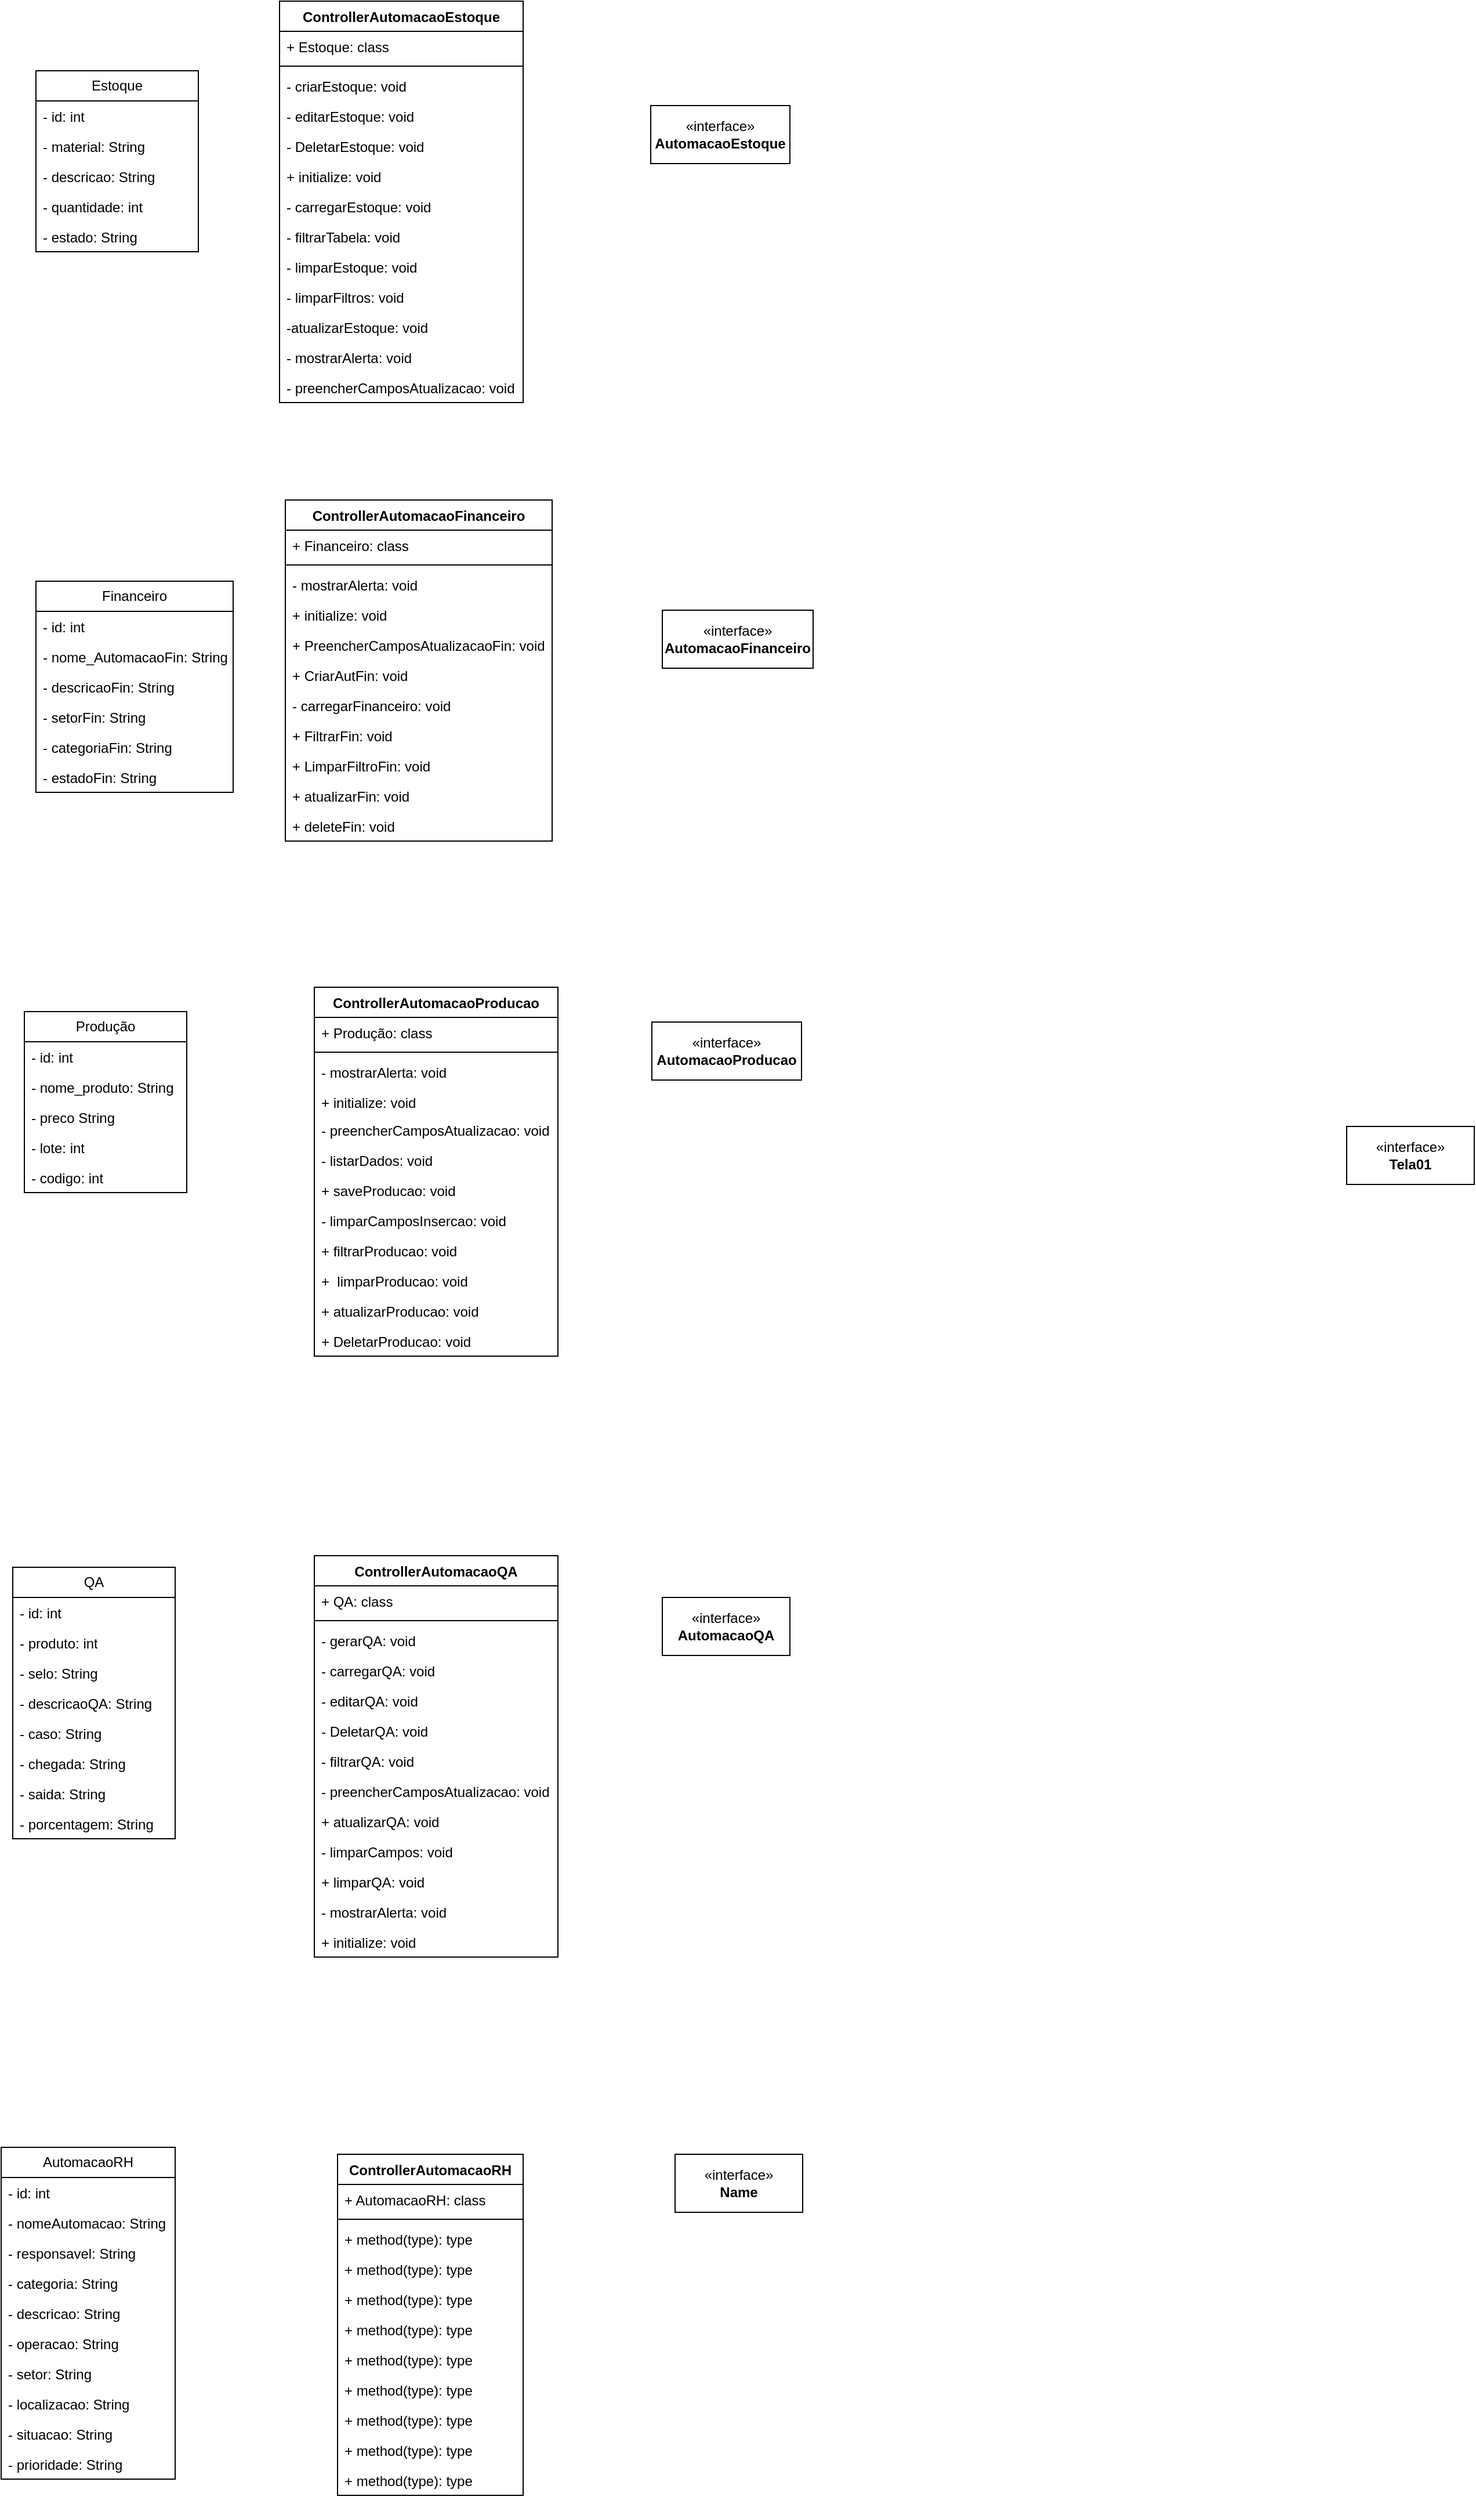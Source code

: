 <mxfile version="26.2.14">
  <diagram id="C5RBs43oDa-KdzZeNtuy" name="Page-1">
    <mxGraphModel dx="1668" dy="991" grid="1" gridSize="10" guides="1" tooltips="1" connect="1" arrows="1" fold="1" page="1" pageScale="1" pageWidth="827" pageHeight="1169" math="0" shadow="0">
      <root>
        <mxCell id="WIyWlLk6GJQsqaUBKTNV-0" />
        <mxCell id="WIyWlLk6GJQsqaUBKTNV-1" parent="WIyWlLk6GJQsqaUBKTNV-0" />
        <mxCell id="F62Xoa8vg3YCnfw7Wey6-0" value="ControllerAutomacaoEstoque" style="swimlane;fontStyle=1;align=center;verticalAlign=top;childLayout=stackLayout;horizontal=1;startSize=26;horizontalStack=0;resizeParent=1;resizeParentMax=0;resizeLast=0;collapsible=1;marginBottom=0;whiteSpace=wrap;html=1;" vertex="1" parent="WIyWlLk6GJQsqaUBKTNV-1">
          <mxGeometry x="260" y="10" width="210" height="346" as="geometry" />
        </mxCell>
        <mxCell id="F62Xoa8vg3YCnfw7Wey6-1" value="+ Estoque: class" style="text;strokeColor=none;fillColor=none;align=left;verticalAlign=top;spacingLeft=4;spacingRight=4;overflow=hidden;rotatable=0;points=[[0,0.5],[1,0.5]];portConstraint=eastwest;whiteSpace=wrap;html=1;" vertex="1" parent="F62Xoa8vg3YCnfw7Wey6-0">
          <mxGeometry y="26" width="210" height="26" as="geometry" />
        </mxCell>
        <mxCell id="F62Xoa8vg3YCnfw7Wey6-2" value="" style="line;strokeWidth=1;fillColor=none;align=left;verticalAlign=middle;spacingTop=-1;spacingLeft=3;spacingRight=3;rotatable=0;labelPosition=right;points=[];portConstraint=eastwest;strokeColor=inherit;" vertex="1" parent="F62Xoa8vg3YCnfw7Wey6-0">
          <mxGeometry y="52" width="210" height="8" as="geometry" />
        </mxCell>
        <mxCell id="F62Xoa8vg3YCnfw7Wey6-10" value="- criarEstoque: void" style="text;strokeColor=none;fillColor=none;align=left;verticalAlign=top;spacingLeft=4;spacingRight=4;overflow=hidden;rotatable=0;points=[[0,0.5],[1,0.5]];portConstraint=eastwest;whiteSpace=wrap;html=1;" vertex="1" parent="F62Xoa8vg3YCnfw7Wey6-0">
          <mxGeometry y="60" width="210" height="26" as="geometry" />
        </mxCell>
        <mxCell id="F62Xoa8vg3YCnfw7Wey6-11" value="- editarEstoque: void" style="text;strokeColor=none;fillColor=none;align=left;verticalAlign=top;spacingLeft=4;spacingRight=4;overflow=hidden;rotatable=0;points=[[0,0.5],[1,0.5]];portConstraint=eastwest;whiteSpace=wrap;html=1;" vertex="1" parent="F62Xoa8vg3YCnfw7Wey6-0">
          <mxGeometry y="86" width="210" height="26" as="geometry" />
        </mxCell>
        <mxCell id="F62Xoa8vg3YCnfw7Wey6-14" value="- DeletarEstoque: void" style="text;strokeColor=none;fillColor=none;align=left;verticalAlign=top;spacingLeft=4;spacingRight=4;overflow=hidden;rotatable=0;points=[[0,0.5],[1,0.5]];portConstraint=eastwest;whiteSpace=wrap;html=1;" vertex="1" parent="F62Xoa8vg3YCnfw7Wey6-0">
          <mxGeometry y="112" width="210" height="26" as="geometry" />
        </mxCell>
        <mxCell id="F62Xoa8vg3YCnfw7Wey6-15" value="+ initialize: void" style="text;strokeColor=none;fillColor=none;align=left;verticalAlign=top;spacingLeft=4;spacingRight=4;overflow=hidden;rotatable=0;points=[[0,0.5],[1,0.5]];portConstraint=eastwest;whiteSpace=wrap;html=1;" vertex="1" parent="F62Xoa8vg3YCnfw7Wey6-0">
          <mxGeometry y="138" width="210" height="26" as="geometry" />
        </mxCell>
        <mxCell id="F62Xoa8vg3YCnfw7Wey6-16" value="- carregarEstoque: void" style="text;strokeColor=none;fillColor=none;align=left;verticalAlign=top;spacingLeft=4;spacingRight=4;overflow=hidden;rotatable=0;points=[[0,0.5],[1,0.5]];portConstraint=eastwest;whiteSpace=wrap;html=1;" vertex="1" parent="F62Xoa8vg3YCnfw7Wey6-0">
          <mxGeometry y="164" width="210" height="26" as="geometry" />
        </mxCell>
        <mxCell id="F62Xoa8vg3YCnfw7Wey6-13" value="- filtrarTabela: void" style="text;strokeColor=none;fillColor=none;align=left;verticalAlign=top;spacingLeft=4;spacingRight=4;overflow=hidden;rotatable=0;points=[[0,0.5],[1,0.5]];portConstraint=eastwest;whiteSpace=wrap;html=1;" vertex="1" parent="F62Xoa8vg3YCnfw7Wey6-0">
          <mxGeometry y="190" width="210" height="26" as="geometry" />
        </mxCell>
        <mxCell id="F62Xoa8vg3YCnfw7Wey6-12" value="- limparEstoque: void" style="text;strokeColor=none;fillColor=none;align=left;verticalAlign=top;spacingLeft=4;spacingRight=4;overflow=hidden;rotatable=0;points=[[0,0.5],[1,0.5]];portConstraint=eastwest;whiteSpace=wrap;html=1;" vertex="1" parent="F62Xoa8vg3YCnfw7Wey6-0">
          <mxGeometry y="216" width="210" height="26" as="geometry" />
        </mxCell>
        <mxCell id="F62Xoa8vg3YCnfw7Wey6-3" value="- limparFiltros: void" style="text;strokeColor=none;fillColor=none;align=left;verticalAlign=top;spacingLeft=4;spacingRight=4;overflow=hidden;rotatable=0;points=[[0,0.5],[1,0.5]];portConstraint=eastwest;whiteSpace=wrap;html=1;" vertex="1" parent="F62Xoa8vg3YCnfw7Wey6-0">
          <mxGeometry y="242" width="210" height="26" as="geometry" />
        </mxCell>
        <mxCell id="F62Xoa8vg3YCnfw7Wey6-17" value="-atualizarEstoque: void" style="text;strokeColor=none;fillColor=none;align=left;verticalAlign=top;spacingLeft=4;spacingRight=4;overflow=hidden;rotatable=0;points=[[0,0.5],[1,0.5]];portConstraint=eastwest;whiteSpace=wrap;html=1;" vertex="1" parent="F62Xoa8vg3YCnfw7Wey6-0">
          <mxGeometry y="268" width="210" height="26" as="geometry" />
        </mxCell>
        <mxCell id="F62Xoa8vg3YCnfw7Wey6-18" value="- mostrarAlerta: void" style="text;strokeColor=none;fillColor=none;align=left;verticalAlign=top;spacingLeft=4;spacingRight=4;overflow=hidden;rotatable=0;points=[[0,0.5],[1,0.5]];portConstraint=eastwest;whiteSpace=wrap;html=1;" vertex="1" parent="F62Xoa8vg3YCnfw7Wey6-0">
          <mxGeometry y="294" width="210" height="26" as="geometry" />
        </mxCell>
        <mxCell id="F62Xoa8vg3YCnfw7Wey6-19" value="- preencherCamposAtualizacao: void" style="text;strokeColor=none;fillColor=none;align=left;verticalAlign=top;spacingLeft=4;spacingRight=4;overflow=hidden;rotatable=0;points=[[0,0.5],[1,0.5]];portConstraint=eastwest;whiteSpace=wrap;html=1;" vertex="1" parent="F62Xoa8vg3YCnfw7Wey6-0">
          <mxGeometry y="320" width="210" height="26" as="geometry" />
        </mxCell>
        <mxCell id="F62Xoa8vg3YCnfw7Wey6-4" value="Estoque" style="swimlane;fontStyle=0;childLayout=stackLayout;horizontal=1;startSize=26;fillColor=none;horizontalStack=0;resizeParent=1;resizeParentMax=0;resizeLast=0;collapsible=1;marginBottom=0;whiteSpace=wrap;html=1;" vertex="1" parent="WIyWlLk6GJQsqaUBKTNV-1">
          <mxGeometry x="50" y="70" width="140" height="156" as="geometry" />
        </mxCell>
        <mxCell id="F62Xoa8vg3YCnfw7Wey6-5" value="- id: int" style="text;strokeColor=none;fillColor=none;align=left;verticalAlign=top;spacingLeft=4;spacingRight=4;overflow=hidden;rotatable=0;points=[[0,0.5],[1,0.5]];portConstraint=eastwest;whiteSpace=wrap;html=1;" vertex="1" parent="F62Xoa8vg3YCnfw7Wey6-4">
          <mxGeometry y="26" width="140" height="26" as="geometry" />
        </mxCell>
        <mxCell id="F62Xoa8vg3YCnfw7Wey6-6" value="- material: String" style="text;strokeColor=none;fillColor=none;align=left;verticalAlign=top;spacingLeft=4;spacingRight=4;overflow=hidden;rotatable=0;points=[[0,0.5],[1,0.5]];portConstraint=eastwest;whiteSpace=wrap;html=1;" vertex="1" parent="F62Xoa8vg3YCnfw7Wey6-4">
          <mxGeometry y="52" width="140" height="26" as="geometry" />
        </mxCell>
        <mxCell id="F62Xoa8vg3YCnfw7Wey6-9" value="- descricao: String" style="text;strokeColor=none;fillColor=none;align=left;verticalAlign=top;spacingLeft=4;spacingRight=4;overflow=hidden;rotatable=0;points=[[0,0.5],[1,0.5]];portConstraint=eastwest;whiteSpace=wrap;html=1;" vertex="1" parent="F62Xoa8vg3YCnfw7Wey6-4">
          <mxGeometry y="78" width="140" height="26" as="geometry" />
        </mxCell>
        <mxCell id="F62Xoa8vg3YCnfw7Wey6-8" value="- quantidade: int" style="text;strokeColor=none;fillColor=none;align=left;verticalAlign=top;spacingLeft=4;spacingRight=4;overflow=hidden;rotatable=0;points=[[0,0.5],[1,0.5]];portConstraint=eastwest;whiteSpace=wrap;html=1;" vertex="1" parent="F62Xoa8vg3YCnfw7Wey6-4">
          <mxGeometry y="104" width="140" height="26" as="geometry" />
        </mxCell>
        <mxCell id="F62Xoa8vg3YCnfw7Wey6-7" value="- estado: String" style="text;strokeColor=none;fillColor=none;align=left;verticalAlign=top;spacingLeft=4;spacingRight=4;overflow=hidden;rotatable=0;points=[[0,0.5],[1,0.5]];portConstraint=eastwest;whiteSpace=wrap;html=1;" vertex="1" parent="F62Xoa8vg3YCnfw7Wey6-4">
          <mxGeometry y="130" width="140" height="26" as="geometry" />
        </mxCell>
        <mxCell id="F62Xoa8vg3YCnfw7Wey6-20" value="«interface»&lt;br&gt;&lt;b&gt;AutomacaoEstoque&lt;/b&gt;" style="html=1;whiteSpace=wrap;" vertex="1" parent="WIyWlLk6GJQsqaUBKTNV-1">
          <mxGeometry x="580" y="100" width="120" height="50" as="geometry" />
        </mxCell>
        <mxCell id="F62Xoa8vg3YCnfw7Wey6-21" value="«interface»&lt;br&gt;&lt;b&gt;Tela01&lt;/b&gt;" style="html=1;whiteSpace=wrap;" vertex="1" parent="WIyWlLk6GJQsqaUBKTNV-1">
          <mxGeometry x="1180" y="980" width="110" height="50" as="geometry" />
        </mxCell>
        <mxCell id="F62Xoa8vg3YCnfw7Wey6-22" value="ControllerAutomacaoFinanceiro" style="swimlane;fontStyle=1;align=center;verticalAlign=top;childLayout=stackLayout;horizontal=1;startSize=26;horizontalStack=0;resizeParent=1;resizeParentMax=0;resizeLast=0;collapsible=1;marginBottom=0;whiteSpace=wrap;html=1;" vertex="1" parent="WIyWlLk6GJQsqaUBKTNV-1">
          <mxGeometry x="265" y="440" width="230" height="294" as="geometry" />
        </mxCell>
        <mxCell id="F62Xoa8vg3YCnfw7Wey6-23" value="+ Financeiro: class" style="text;strokeColor=none;fillColor=none;align=left;verticalAlign=top;spacingLeft=4;spacingRight=4;overflow=hidden;rotatable=0;points=[[0,0.5],[1,0.5]];portConstraint=eastwest;whiteSpace=wrap;html=1;" vertex="1" parent="F62Xoa8vg3YCnfw7Wey6-22">
          <mxGeometry y="26" width="230" height="26" as="geometry" />
        </mxCell>
        <mxCell id="F62Xoa8vg3YCnfw7Wey6-24" value="" style="line;strokeWidth=1;fillColor=none;align=left;verticalAlign=middle;spacingTop=-1;spacingLeft=3;spacingRight=3;rotatable=0;labelPosition=right;points=[];portConstraint=eastwest;strokeColor=inherit;" vertex="1" parent="F62Xoa8vg3YCnfw7Wey6-22">
          <mxGeometry y="52" width="230" height="8" as="geometry" />
        </mxCell>
        <mxCell id="F62Xoa8vg3YCnfw7Wey6-38" value="- mostrarAlerta: void" style="text;strokeColor=none;fillColor=none;align=left;verticalAlign=top;spacingLeft=4;spacingRight=4;overflow=hidden;rotatable=0;points=[[0,0.5],[1,0.5]];portConstraint=eastwest;whiteSpace=wrap;html=1;" vertex="1" parent="F62Xoa8vg3YCnfw7Wey6-22">
          <mxGeometry y="60" width="230" height="26" as="geometry" />
        </mxCell>
        <mxCell id="F62Xoa8vg3YCnfw7Wey6-42" value="+ initialize: void" style="text;strokeColor=none;fillColor=none;align=left;verticalAlign=top;spacingLeft=4;spacingRight=4;overflow=hidden;rotatable=0;points=[[0,0.5],[1,0.5]];portConstraint=eastwest;whiteSpace=wrap;html=1;" vertex="1" parent="F62Xoa8vg3YCnfw7Wey6-22">
          <mxGeometry y="86" width="230" height="26" as="geometry" />
        </mxCell>
        <mxCell id="F62Xoa8vg3YCnfw7Wey6-33" value="+ PreencherCamposAtualizacaoFin: void" style="text;strokeColor=none;fillColor=none;align=left;verticalAlign=top;spacingLeft=4;spacingRight=4;overflow=hidden;rotatable=0;points=[[0,0.5],[1,0.5]];portConstraint=eastwest;whiteSpace=wrap;html=1;" vertex="1" parent="F62Xoa8vg3YCnfw7Wey6-22">
          <mxGeometry y="112" width="230" height="26" as="geometry" />
        </mxCell>
        <mxCell id="F62Xoa8vg3YCnfw7Wey6-40" value="+ CriarAutFin: void" style="text;strokeColor=none;fillColor=none;align=left;verticalAlign=top;spacingLeft=4;spacingRight=4;overflow=hidden;rotatable=0;points=[[0,0.5],[1,0.5]];portConstraint=eastwest;whiteSpace=wrap;html=1;" vertex="1" parent="F62Xoa8vg3YCnfw7Wey6-22">
          <mxGeometry y="138" width="230" height="26" as="geometry" />
        </mxCell>
        <mxCell id="F62Xoa8vg3YCnfw7Wey6-41" value="- carregarFinanceiro: void" style="text;strokeColor=none;fillColor=none;align=left;verticalAlign=top;spacingLeft=4;spacingRight=4;overflow=hidden;rotatable=0;points=[[0,0.5],[1,0.5]];portConstraint=eastwest;whiteSpace=wrap;html=1;" vertex="1" parent="F62Xoa8vg3YCnfw7Wey6-22">
          <mxGeometry y="164" width="230" height="26" as="geometry" />
        </mxCell>
        <mxCell id="F62Xoa8vg3YCnfw7Wey6-37" value="+ FiltrarFin: void" style="text;strokeColor=none;fillColor=none;align=left;verticalAlign=top;spacingLeft=4;spacingRight=4;overflow=hidden;rotatable=0;points=[[0,0.5],[1,0.5]];portConstraint=eastwest;whiteSpace=wrap;html=1;" vertex="1" parent="F62Xoa8vg3YCnfw7Wey6-22">
          <mxGeometry y="190" width="230" height="26" as="geometry" />
        </mxCell>
        <mxCell id="F62Xoa8vg3YCnfw7Wey6-39" value="+ LimparFiltroFin: void" style="text;strokeColor=none;fillColor=none;align=left;verticalAlign=top;spacingLeft=4;spacingRight=4;overflow=hidden;rotatable=0;points=[[0,0.5],[1,0.5]];portConstraint=eastwest;whiteSpace=wrap;html=1;" vertex="1" parent="F62Xoa8vg3YCnfw7Wey6-22">
          <mxGeometry y="216" width="230" height="26" as="geometry" />
        </mxCell>
        <mxCell id="F62Xoa8vg3YCnfw7Wey6-34" value="+ atualizarFin: void" style="text;strokeColor=none;fillColor=none;align=left;verticalAlign=top;spacingLeft=4;spacingRight=4;overflow=hidden;rotatable=0;points=[[0,0.5],[1,0.5]];portConstraint=eastwest;whiteSpace=wrap;html=1;" vertex="1" parent="F62Xoa8vg3YCnfw7Wey6-22">
          <mxGeometry y="242" width="230" height="26" as="geometry" />
        </mxCell>
        <mxCell id="F62Xoa8vg3YCnfw7Wey6-36" value="+ deleteFin: void" style="text;strokeColor=none;fillColor=none;align=left;verticalAlign=top;spacingLeft=4;spacingRight=4;overflow=hidden;rotatable=0;points=[[0,0.5],[1,0.5]];portConstraint=eastwest;whiteSpace=wrap;html=1;" vertex="1" parent="F62Xoa8vg3YCnfw7Wey6-22">
          <mxGeometry y="268" width="230" height="26" as="geometry" />
        </mxCell>
        <mxCell id="F62Xoa8vg3YCnfw7Wey6-26" value="Financeiro" style="swimlane;fontStyle=0;childLayout=stackLayout;horizontal=1;startSize=26;fillColor=none;horizontalStack=0;resizeParent=1;resizeParentMax=0;resizeLast=0;collapsible=1;marginBottom=0;whiteSpace=wrap;html=1;" vertex="1" parent="WIyWlLk6GJQsqaUBKTNV-1">
          <mxGeometry x="50" y="510" width="170" height="182" as="geometry" />
        </mxCell>
        <mxCell id="F62Xoa8vg3YCnfw7Wey6-27" value="- id: int" style="text;strokeColor=none;fillColor=none;align=left;verticalAlign=top;spacingLeft=4;spacingRight=4;overflow=hidden;rotatable=0;points=[[0,0.5],[1,0.5]];portConstraint=eastwest;whiteSpace=wrap;html=1;" vertex="1" parent="F62Xoa8vg3YCnfw7Wey6-26">
          <mxGeometry y="26" width="170" height="26" as="geometry" />
        </mxCell>
        <mxCell id="F62Xoa8vg3YCnfw7Wey6-32" value="- nome_AutomacaoFin: String" style="text;strokeColor=none;fillColor=none;align=left;verticalAlign=top;spacingLeft=4;spacingRight=4;overflow=hidden;rotatable=0;points=[[0,0.5],[1,0.5]];portConstraint=eastwest;whiteSpace=wrap;html=1;" vertex="1" parent="F62Xoa8vg3YCnfw7Wey6-26">
          <mxGeometry y="52" width="170" height="26" as="geometry" />
        </mxCell>
        <mxCell id="F62Xoa8vg3YCnfw7Wey6-28" value="- descricaoFin: String" style="text;strokeColor=none;fillColor=none;align=left;verticalAlign=top;spacingLeft=4;spacingRight=4;overflow=hidden;rotatable=0;points=[[0,0.5],[1,0.5]];portConstraint=eastwest;whiteSpace=wrap;html=1;" vertex="1" parent="F62Xoa8vg3YCnfw7Wey6-26">
          <mxGeometry y="78" width="170" height="26" as="geometry" />
        </mxCell>
        <mxCell id="F62Xoa8vg3YCnfw7Wey6-30" value="- setorFin: String" style="text;strokeColor=none;fillColor=none;align=left;verticalAlign=top;spacingLeft=4;spacingRight=4;overflow=hidden;rotatable=0;points=[[0,0.5],[1,0.5]];portConstraint=eastwest;whiteSpace=wrap;html=1;" vertex="1" parent="F62Xoa8vg3YCnfw7Wey6-26">
          <mxGeometry y="104" width="170" height="26" as="geometry" />
        </mxCell>
        <mxCell id="F62Xoa8vg3YCnfw7Wey6-31" value="- categoriaFin: String" style="text;strokeColor=none;fillColor=none;align=left;verticalAlign=top;spacingLeft=4;spacingRight=4;overflow=hidden;rotatable=0;points=[[0,0.5],[1,0.5]];portConstraint=eastwest;whiteSpace=wrap;html=1;" vertex="1" parent="F62Xoa8vg3YCnfw7Wey6-26">
          <mxGeometry y="130" width="170" height="26" as="geometry" />
        </mxCell>
        <mxCell id="F62Xoa8vg3YCnfw7Wey6-29" value="- estadoFin: String" style="text;strokeColor=none;fillColor=none;align=left;verticalAlign=top;spacingLeft=4;spacingRight=4;overflow=hidden;rotatable=0;points=[[0,0.5],[1,0.5]];portConstraint=eastwest;whiteSpace=wrap;html=1;" vertex="1" parent="F62Xoa8vg3YCnfw7Wey6-26">
          <mxGeometry y="156" width="170" height="26" as="geometry" />
        </mxCell>
        <mxCell id="F62Xoa8vg3YCnfw7Wey6-43" value="«interface»&lt;br&gt;&lt;b&gt;AutomacaoFinanceiro&lt;/b&gt;" style="html=1;whiteSpace=wrap;" vertex="1" parent="WIyWlLk6GJQsqaUBKTNV-1">
          <mxGeometry x="590" y="535" width="130" height="50" as="geometry" />
        </mxCell>
        <mxCell id="F62Xoa8vg3YCnfw7Wey6-45" value="«interface»&lt;br&gt;&lt;b&gt;AutomacaoProducao&lt;/b&gt;" style="html=1;whiteSpace=wrap;" vertex="1" parent="WIyWlLk6GJQsqaUBKTNV-1">
          <mxGeometry x="581" y="890" width="129" height="50" as="geometry" />
        </mxCell>
        <mxCell id="F62Xoa8vg3YCnfw7Wey6-46" value="ControllerAutomacaoProducao" style="swimlane;fontStyle=1;align=center;verticalAlign=top;childLayout=stackLayout;horizontal=1;startSize=26;horizontalStack=0;resizeParent=1;resizeParentMax=0;resizeLast=0;collapsible=1;marginBottom=0;whiteSpace=wrap;html=1;" vertex="1" parent="WIyWlLk6GJQsqaUBKTNV-1">
          <mxGeometry x="290" y="860" width="210" height="318" as="geometry" />
        </mxCell>
        <mxCell id="F62Xoa8vg3YCnfw7Wey6-47" value="+ Produção: class" style="text;strokeColor=none;fillColor=none;align=left;verticalAlign=top;spacingLeft=4;spacingRight=4;overflow=hidden;rotatable=0;points=[[0,0.5],[1,0.5]];portConstraint=eastwest;whiteSpace=wrap;html=1;" vertex="1" parent="F62Xoa8vg3YCnfw7Wey6-46">
          <mxGeometry y="26" width="210" height="26" as="geometry" />
        </mxCell>
        <mxCell id="F62Xoa8vg3YCnfw7Wey6-48" value="" style="line;strokeWidth=1;fillColor=none;align=left;verticalAlign=middle;spacingTop=-1;spacingLeft=3;spacingRight=3;rotatable=0;labelPosition=right;points=[];portConstraint=eastwest;strokeColor=inherit;" vertex="1" parent="F62Xoa8vg3YCnfw7Wey6-46">
          <mxGeometry y="52" width="210" height="8" as="geometry" />
        </mxCell>
        <mxCell id="F62Xoa8vg3YCnfw7Wey6-65" value="- mostrarAlerta: void" style="text;strokeColor=none;fillColor=none;align=left;verticalAlign=top;spacingLeft=4;spacingRight=4;overflow=hidden;rotatable=0;points=[[0,0.5],[1,0.5]];portConstraint=eastwest;whiteSpace=wrap;html=1;" vertex="1" parent="F62Xoa8vg3YCnfw7Wey6-46">
          <mxGeometry y="60" width="210" height="26" as="geometry" />
        </mxCell>
        <mxCell id="F62Xoa8vg3YCnfw7Wey6-71" value="+ initialize: void" style="text;strokeColor=none;fillColor=none;align=left;verticalAlign=top;spacingLeft=4;spacingRight=4;overflow=hidden;rotatable=0;points=[[0,0.5],[1,0.5]];portConstraint=eastwest;whiteSpace=wrap;html=1;" vertex="1" parent="F62Xoa8vg3YCnfw7Wey6-46">
          <mxGeometry y="86" width="210" height="24" as="geometry" />
        </mxCell>
        <mxCell id="F62Xoa8vg3YCnfw7Wey6-70" value="- preencherCamposAtualizacao: void" style="text;strokeColor=none;fillColor=none;align=left;verticalAlign=top;spacingLeft=4;spacingRight=4;overflow=hidden;rotatable=0;points=[[0,0.5],[1,0.5]];portConstraint=eastwest;whiteSpace=wrap;html=1;" vertex="1" parent="F62Xoa8vg3YCnfw7Wey6-46">
          <mxGeometry y="110" width="210" height="26" as="geometry" />
        </mxCell>
        <mxCell id="F62Xoa8vg3YCnfw7Wey6-69" value="- listarDados: void" style="text;strokeColor=none;fillColor=none;align=left;verticalAlign=top;spacingLeft=4;spacingRight=4;overflow=hidden;rotatable=0;points=[[0,0.5],[1,0.5]];portConstraint=eastwest;whiteSpace=wrap;html=1;" vertex="1" parent="F62Xoa8vg3YCnfw7Wey6-46">
          <mxGeometry y="136" width="210" height="26" as="geometry" />
        </mxCell>
        <mxCell id="F62Xoa8vg3YCnfw7Wey6-68" value="+ saveProducao: void" style="text;strokeColor=none;fillColor=none;align=left;verticalAlign=top;spacingLeft=4;spacingRight=4;overflow=hidden;rotatable=0;points=[[0,0.5],[1,0.5]];portConstraint=eastwest;whiteSpace=wrap;html=1;" vertex="1" parent="F62Xoa8vg3YCnfw7Wey6-46">
          <mxGeometry y="162" width="210" height="26" as="geometry" />
        </mxCell>
        <mxCell id="F62Xoa8vg3YCnfw7Wey6-67" value="- limparCamposInsercao: void" style="text;strokeColor=none;fillColor=none;align=left;verticalAlign=top;spacingLeft=4;spacingRight=4;overflow=hidden;rotatable=0;points=[[0,0.5],[1,0.5]];portConstraint=eastwest;whiteSpace=wrap;html=1;" vertex="1" parent="F62Xoa8vg3YCnfw7Wey6-46">
          <mxGeometry y="188" width="210" height="26" as="geometry" />
        </mxCell>
        <mxCell id="F62Xoa8vg3YCnfw7Wey6-66" value="+ filtrarProducao: void" style="text;strokeColor=none;fillColor=none;align=left;verticalAlign=top;spacingLeft=4;spacingRight=4;overflow=hidden;rotatable=0;points=[[0,0.5],[1,0.5]];portConstraint=eastwest;whiteSpace=wrap;html=1;" vertex="1" parent="F62Xoa8vg3YCnfw7Wey6-46">
          <mxGeometry y="214" width="210" height="26" as="geometry" />
        </mxCell>
        <mxCell id="F62Xoa8vg3YCnfw7Wey6-49" value="+&amp;nbsp; limparProducao: void" style="text;strokeColor=none;fillColor=none;align=left;verticalAlign=top;spacingLeft=4;spacingRight=4;overflow=hidden;rotatable=0;points=[[0,0.5],[1,0.5]];portConstraint=eastwest;whiteSpace=wrap;html=1;" vertex="1" parent="F62Xoa8vg3YCnfw7Wey6-46">
          <mxGeometry y="240" width="210" height="26" as="geometry" />
        </mxCell>
        <mxCell id="F62Xoa8vg3YCnfw7Wey6-73" value="+ atualizarProducao: void" style="text;strokeColor=none;fillColor=none;align=left;verticalAlign=top;spacingLeft=4;spacingRight=4;overflow=hidden;rotatable=0;points=[[0,0.5],[1,0.5]];portConstraint=eastwest;whiteSpace=wrap;html=1;" vertex="1" parent="F62Xoa8vg3YCnfw7Wey6-46">
          <mxGeometry y="266" width="210" height="26" as="geometry" />
        </mxCell>
        <mxCell id="F62Xoa8vg3YCnfw7Wey6-74" value="+ DeletarProducao: void" style="text;strokeColor=none;fillColor=none;align=left;verticalAlign=top;spacingLeft=4;spacingRight=4;overflow=hidden;rotatable=0;points=[[0,0.5],[1,0.5]];portConstraint=eastwest;whiteSpace=wrap;html=1;" vertex="1" parent="F62Xoa8vg3YCnfw7Wey6-46">
          <mxGeometry y="292" width="210" height="26" as="geometry" />
        </mxCell>
        <mxCell id="F62Xoa8vg3YCnfw7Wey6-50" value="Produção" style="swimlane;fontStyle=0;childLayout=stackLayout;horizontal=1;startSize=26;fillColor=none;horizontalStack=0;resizeParent=1;resizeParentMax=0;resizeLast=0;collapsible=1;marginBottom=0;whiteSpace=wrap;html=1;" vertex="1" parent="WIyWlLk6GJQsqaUBKTNV-1">
          <mxGeometry x="40" y="881" width="140" height="156" as="geometry" />
        </mxCell>
        <mxCell id="F62Xoa8vg3YCnfw7Wey6-51" value="- id: int" style="text;strokeColor=none;fillColor=none;align=left;verticalAlign=top;spacingLeft=4;spacingRight=4;overflow=hidden;rotatable=0;points=[[0,0.5],[1,0.5]];portConstraint=eastwest;whiteSpace=wrap;html=1;" vertex="1" parent="F62Xoa8vg3YCnfw7Wey6-50">
          <mxGeometry y="26" width="140" height="26" as="geometry" />
        </mxCell>
        <mxCell id="F62Xoa8vg3YCnfw7Wey6-52" value="- nome_produto: String" style="text;strokeColor=none;fillColor=none;align=left;verticalAlign=top;spacingLeft=4;spacingRight=4;overflow=hidden;rotatable=0;points=[[0,0.5],[1,0.5]];portConstraint=eastwest;whiteSpace=wrap;html=1;" vertex="1" parent="F62Xoa8vg3YCnfw7Wey6-50">
          <mxGeometry y="52" width="140" height="26" as="geometry" />
        </mxCell>
        <mxCell id="F62Xoa8vg3YCnfw7Wey6-64" value="- preco String" style="text;strokeColor=none;fillColor=none;align=left;verticalAlign=top;spacingLeft=4;spacingRight=4;overflow=hidden;rotatable=0;points=[[0,0.5],[1,0.5]];portConstraint=eastwest;whiteSpace=wrap;html=1;" vertex="1" parent="F62Xoa8vg3YCnfw7Wey6-50">
          <mxGeometry y="78" width="140" height="26" as="geometry" />
        </mxCell>
        <mxCell id="F62Xoa8vg3YCnfw7Wey6-63" value="- lote: int" style="text;strokeColor=none;fillColor=none;align=left;verticalAlign=top;spacingLeft=4;spacingRight=4;overflow=hidden;rotatable=0;points=[[0,0.5],[1,0.5]];portConstraint=eastwest;whiteSpace=wrap;html=1;" vertex="1" parent="F62Xoa8vg3YCnfw7Wey6-50">
          <mxGeometry y="104" width="140" height="26" as="geometry" />
        </mxCell>
        <mxCell id="F62Xoa8vg3YCnfw7Wey6-53" value="- codigo: int" style="text;strokeColor=none;fillColor=none;align=left;verticalAlign=top;spacingLeft=4;spacingRight=4;overflow=hidden;rotatable=0;points=[[0,0.5],[1,0.5]];portConstraint=eastwest;whiteSpace=wrap;html=1;" vertex="1" parent="F62Xoa8vg3YCnfw7Wey6-50">
          <mxGeometry y="130" width="140" height="26" as="geometry" />
        </mxCell>
        <mxCell id="F62Xoa8vg3YCnfw7Wey6-54" value="QA" style="swimlane;fontStyle=0;childLayout=stackLayout;horizontal=1;startSize=26;fillColor=none;horizontalStack=0;resizeParent=1;resizeParentMax=0;resizeLast=0;collapsible=1;marginBottom=0;whiteSpace=wrap;html=1;" vertex="1" parent="WIyWlLk6GJQsqaUBKTNV-1">
          <mxGeometry x="30" y="1360" width="140" height="234" as="geometry" />
        </mxCell>
        <mxCell id="F62Xoa8vg3YCnfw7Wey6-55" value="- id: int" style="text;strokeColor=none;fillColor=none;align=left;verticalAlign=top;spacingLeft=4;spacingRight=4;overflow=hidden;rotatable=0;points=[[0,0.5],[1,0.5]];portConstraint=eastwest;whiteSpace=wrap;html=1;" vertex="1" parent="F62Xoa8vg3YCnfw7Wey6-54">
          <mxGeometry y="26" width="140" height="26" as="geometry" />
        </mxCell>
        <mxCell id="F62Xoa8vg3YCnfw7Wey6-78" value="- produto: int" style="text;strokeColor=none;fillColor=none;align=left;verticalAlign=top;spacingLeft=4;spacingRight=4;overflow=hidden;rotatable=0;points=[[0,0.5],[1,0.5]];portConstraint=eastwest;whiteSpace=wrap;html=1;" vertex="1" parent="F62Xoa8vg3YCnfw7Wey6-54">
          <mxGeometry y="52" width="140" height="26" as="geometry" />
        </mxCell>
        <mxCell id="F62Xoa8vg3YCnfw7Wey6-75" value="- selo: String" style="text;strokeColor=none;fillColor=none;align=left;verticalAlign=top;spacingLeft=4;spacingRight=4;overflow=hidden;rotatable=0;points=[[0,0.5],[1,0.5]];portConstraint=eastwest;whiteSpace=wrap;html=1;" vertex="1" parent="F62Xoa8vg3YCnfw7Wey6-54">
          <mxGeometry y="78" width="140" height="26" as="geometry" />
        </mxCell>
        <mxCell id="F62Xoa8vg3YCnfw7Wey6-76" value="- descricaoQA: String" style="text;strokeColor=none;fillColor=none;align=left;verticalAlign=top;spacingLeft=4;spacingRight=4;overflow=hidden;rotatable=0;points=[[0,0.5],[1,0.5]];portConstraint=eastwest;whiteSpace=wrap;html=1;" vertex="1" parent="F62Xoa8vg3YCnfw7Wey6-54">
          <mxGeometry y="104" width="140" height="26" as="geometry" />
        </mxCell>
        <mxCell id="F62Xoa8vg3YCnfw7Wey6-79" value="- caso: String" style="text;strokeColor=none;fillColor=none;align=left;verticalAlign=top;spacingLeft=4;spacingRight=4;overflow=hidden;rotatable=0;points=[[0,0.5],[1,0.5]];portConstraint=eastwest;whiteSpace=wrap;html=1;" vertex="1" parent="F62Xoa8vg3YCnfw7Wey6-54">
          <mxGeometry y="130" width="140" height="26" as="geometry" />
        </mxCell>
        <mxCell id="F62Xoa8vg3YCnfw7Wey6-77" value="- chegada: String" style="text;strokeColor=none;fillColor=none;align=left;verticalAlign=top;spacingLeft=4;spacingRight=4;overflow=hidden;rotatable=0;points=[[0,0.5],[1,0.5]];portConstraint=eastwest;whiteSpace=wrap;html=1;" vertex="1" parent="F62Xoa8vg3YCnfw7Wey6-54">
          <mxGeometry y="156" width="140" height="26" as="geometry" />
        </mxCell>
        <mxCell id="F62Xoa8vg3YCnfw7Wey6-56" value="- saida: String" style="text;strokeColor=none;fillColor=none;align=left;verticalAlign=top;spacingLeft=4;spacingRight=4;overflow=hidden;rotatable=0;points=[[0,0.5],[1,0.5]];portConstraint=eastwest;whiteSpace=wrap;html=1;" vertex="1" parent="F62Xoa8vg3YCnfw7Wey6-54">
          <mxGeometry y="182" width="140" height="26" as="geometry" />
        </mxCell>
        <mxCell id="F62Xoa8vg3YCnfw7Wey6-57" value="- porcentagem: String" style="text;strokeColor=none;fillColor=none;align=left;verticalAlign=top;spacingLeft=4;spacingRight=4;overflow=hidden;rotatable=0;points=[[0,0.5],[1,0.5]];portConstraint=eastwest;whiteSpace=wrap;html=1;" vertex="1" parent="F62Xoa8vg3YCnfw7Wey6-54">
          <mxGeometry y="208" width="140" height="26" as="geometry" />
        </mxCell>
        <mxCell id="F62Xoa8vg3YCnfw7Wey6-58" value="ControllerAutomacaoQA" style="swimlane;fontStyle=1;align=center;verticalAlign=top;childLayout=stackLayout;horizontal=1;startSize=26;horizontalStack=0;resizeParent=1;resizeParentMax=0;resizeLast=0;collapsible=1;marginBottom=0;whiteSpace=wrap;html=1;" vertex="1" parent="WIyWlLk6GJQsqaUBKTNV-1">
          <mxGeometry x="290" y="1350" width="210" height="346" as="geometry" />
        </mxCell>
        <mxCell id="F62Xoa8vg3YCnfw7Wey6-59" value="+ QA: class" style="text;strokeColor=none;fillColor=none;align=left;verticalAlign=top;spacingLeft=4;spacingRight=4;overflow=hidden;rotatable=0;points=[[0,0.5],[1,0.5]];portConstraint=eastwest;whiteSpace=wrap;html=1;" vertex="1" parent="F62Xoa8vg3YCnfw7Wey6-58">
          <mxGeometry y="26" width="210" height="26" as="geometry" />
        </mxCell>
        <mxCell id="F62Xoa8vg3YCnfw7Wey6-60" value="" style="line;strokeWidth=1;fillColor=none;align=left;verticalAlign=middle;spacingTop=-1;spacingLeft=3;spacingRight=3;rotatable=0;labelPosition=right;points=[];portConstraint=eastwest;strokeColor=inherit;" vertex="1" parent="F62Xoa8vg3YCnfw7Wey6-58">
          <mxGeometry y="52" width="210" height="8" as="geometry" />
        </mxCell>
        <mxCell id="F62Xoa8vg3YCnfw7Wey6-81" value="- gerarQA: void" style="text;strokeColor=none;fillColor=none;align=left;verticalAlign=top;spacingLeft=4;spacingRight=4;overflow=hidden;rotatable=0;points=[[0,0.5],[1,0.5]];portConstraint=eastwest;whiteSpace=wrap;html=1;" vertex="1" parent="F62Xoa8vg3YCnfw7Wey6-58">
          <mxGeometry y="60" width="210" height="26" as="geometry" />
        </mxCell>
        <mxCell id="F62Xoa8vg3YCnfw7Wey6-85" value="- carregarQA: void" style="text;strokeColor=none;fillColor=none;align=left;verticalAlign=top;spacingLeft=4;spacingRight=4;overflow=hidden;rotatable=0;points=[[0,0.5],[1,0.5]];portConstraint=eastwest;whiteSpace=wrap;html=1;" vertex="1" parent="F62Xoa8vg3YCnfw7Wey6-58">
          <mxGeometry y="86" width="210" height="26" as="geometry" />
        </mxCell>
        <mxCell id="F62Xoa8vg3YCnfw7Wey6-87" value="- editarQA: void" style="text;strokeColor=none;fillColor=none;align=left;verticalAlign=top;spacingLeft=4;spacingRight=4;overflow=hidden;rotatable=0;points=[[0,0.5],[1,0.5]];portConstraint=eastwest;whiteSpace=wrap;html=1;" vertex="1" parent="F62Xoa8vg3YCnfw7Wey6-58">
          <mxGeometry y="112" width="210" height="26" as="geometry" />
        </mxCell>
        <mxCell id="F62Xoa8vg3YCnfw7Wey6-88" value="- DeletarQA: void" style="text;strokeColor=none;fillColor=none;align=left;verticalAlign=top;spacingLeft=4;spacingRight=4;overflow=hidden;rotatable=0;points=[[0,0.5],[1,0.5]];portConstraint=eastwest;whiteSpace=wrap;html=1;" vertex="1" parent="F62Xoa8vg3YCnfw7Wey6-58">
          <mxGeometry y="138" width="210" height="26" as="geometry" />
        </mxCell>
        <mxCell id="F62Xoa8vg3YCnfw7Wey6-90" value="- filtrarQA: void" style="text;strokeColor=none;fillColor=none;align=left;verticalAlign=top;spacingLeft=4;spacingRight=4;overflow=hidden;rotatable=0;points=[[0,0.5],[1,0.5]];portConstraint=eastwest;whiteSpace=wrap;html=1;" vertex="1" parent="F62Xoa8vg3YCnfw7Wey6-58">
          <mxGeometry y="164" width="210" height="26" as="geometry" />
        </mxCell>
        <mxCell id="F62Xoa8vg3YCnfw7Wey6-89" value="- preencherCamposAtualizacao: void" style="text;strokeColor=none;fillColor=none;align=left;verticalAlign=top;spacingLeft=4;spacingRight=4;overflow=hidden;rotatable=0;points=[[0,0.5],[1,0.5]];portConstraint=eastwest;whiteSpace=wrap;html=1;" vertex="1" parent="F62Xoa8vg3YCnfw7Wey6-58">
          <mxGeometry y="190" width="210" height="26" as="geometry" />
        </mxCell>
        <mxCell id="F62Xoa8vg3YCnfw7Wey6-86" value="+ atualizarQA: void" style="text;strokeColor=none;fillColor=none;align=left;verticalAlign=top;spacingLeft=4;spacingRight=4;overflow=hidden;rotatable=0;points=[[0,0.5],[1,0.5]];portConstraint=eastwest;whiteSpace=wrap;html=1;" vertex="1" parent="F62Xoa8vg3YCnfw7Wey6-58">
          <mxGeometry y="216" width="210" height="26" as="geometry" />
        </mxCell>
        <mxCell id="F62Xoa8vg3YCnfw7Wey6-84" value="- limparCampos: void" style="text;strokeColor=none;fillColor=none;align=left;verticalAlign=top;spacingLeft=4;spacingRight=4;overflow=hidden;rotatable=0;points=[[0,0.5],[1,0.5]];portConstraint=eastwest;whiteSpace=wrap;html=1;" vertex="1" parent="F62Xoa8vg3YCnfw7Wey6-58">
          <mxGeometry y="242" width="210" height="26" as="geometry" />
        </mxCell>
        <mxCell id="F62Xoa8vg3YCnfw7Wey6-83" value="+ limparQA: void" style="text;strokeColor=none;fillColor=none;align=left;verticalAlign=top;spacingLeft=4;spacingRight=4;overflow=hidden;rotatable=0;points=[[0,0.5],[1,0.5]];portConstraint=eastwest;whiteSpace=wrap;html=1;" vertex="1" parent="F62Xoa8vg3YCnfw7Wey6-58">
          <mxGeometry y="268" width="210" height="26" as="geometry" />
        </mxCell>
        <mxCell id="F62Xoa8vg3YCnfw7Wey6-82" value="- mostrarAlerta: void" style="text;strokeColor=none;fillColor=none;align=left;verticalAlign=top;spacingLeft=4;spacingRight=4;overflow=hidden;rotatable=0;points=[[0,0.5],[1,0.5]];portConstraint=eastwest;whiteSpace=wrap;html=1;" vertex="1" parent="F62Xoa8vg3YCnfw7Wey6-58">
          <mxGeometry y="294" width="210" height="26" as="geometry" />
        </mxCell>
        <mxCell id="F62Xoa8vg3YCnfw7Wey6-80" value="+ initialize: void" style="text;strokeColor=none;fillColor=none;align=left;verticalAlign=top;spacingLeft=4;spacingRight=4;overflow=hidden;rotatable=0;points=[[0,0.5],[1,0.5]];portConstraint=eastwest;whiteSpace=wrap;html=1;" vertex="1" parent="F62Xoa8vg3YCnfw7Wey6-58">
          <mxGeometry y="320" width="210" height="26" as="geometry" />
        </mxCell>
        <mxCell id="F62Xoa8vg3YCnfw7Wey6-62" value="«interface»&lt;br&gt;&lt;b&gt;AutomacaoQA&lt;/b&gt;" style="html=1;whiteSpace=wrap;" vertex="1" parent="WIyWlLk6GJQsqaUBKTNV-1">
          <mxGeometry x="590" y="1386" width="110" height="50" as="geometry" />
        </mxCell>
        <mxCell id="F62Xoa8vg3YCnfw7Wey6-91" value="AutomacaoRH" style="swimlane;fontStyle=0;childLayout=stackLayout;horizontal=1;startSize=26;fillColor=none;horizontalStack=0;resizeParent=1;resizeParentMax=0;resizeLast=0;collapsible=1;marginBottom=0;whiteSpace=wrap;html=1;" vertex="1" parent="WIyWlLk6GJQsqaUBKTNV-1">
          <mxGeometry x="20" y="1860" width="150" height="286" as="geometry" />
        </mxCell>
        <mxCell id="F62Xoa8vg3YCnfw7Wey6-100" value="- id: int" style="text;strokeColor=none;fillColor=none;align=left;verticalAlign=top;spacingLeft=4;spacingRight=4;overflow=hidden;rotatable=0;points=[[0,0.5],[1,0.5]];portConstraint=eastwest;whiteSpace=wrap;html=1;" vertex="1" parent="F62Xoa8vg3YCnfw7Wey6-91">
          <mxGeometry y="26" width="150" height="26" as="geometry" />
        </mxCell>
        <mxCell id="F62Xoa8vg3YCnfw7Wey6-92" value="- nomeAutomacao: String" style="text;strokeColor=none;fillColor=none;align=left;verticalAlign=top;spacingLeft=4;spacingRight=4;overflow=hidden;rotatable=0;points=[[0,0.5],[1,0.5]];portConstraint=eastwest;whiteSpace=wrap;html=1;" vertex="1" parent="F62Xoa8vg3YCnfw7Wey6-91">
          <mxGeometry y="52" width="150" height="26" as="geometry" />
        </mxCell>
        <mxCell id="F62Xoa8vg3YCnfw7Wey6-106" value="- responsavel: String" style="text;strokeColor=none;fillColor=none;align=left;verticalAlign=top;spacingLeft=4;spacingRight=4;overflow=hidden;rotatable=0;points=[[0,0.5],[1,0.5]];portConstraint=eastwest;whiteSpace=wrap;html=1;" vertex="1" parent="F62Xoa8vg3YCnfw7Wey6-91">
          <mxGeometry y="78" width="150" height="26" as="geometry" />
        </mxCell>
        <mxCell id="F62Xoa8vg3YCnfw7Wey6-105" value="- categoria: String" style="text;strokeColor=none;fillColor=none;align=left;verticalAlign=top;spacingLeft=4;spacingRight=4;overflow=hidden;rotatable=0;points=[[0,0.5],[1,0.5]];portConstraint=eastwest;whiteSpace=wrap;html=1;" vertex="1" parent="F62Xoa8vg3YCnfw7Wey6-91">
          <mxGeometry y="104" width="150" height="26" as="geometry" />
        </mxCell>
        <mxCell id="F62Xoa8vg3YCnfw7Wey6-104" value="- descricao: String" style="text;strokeColor=none;fillColor=none;align=left;verticalAlign=top;spacingLeft=4;spacingRight=4;overflow=hidden;rotatable=0;points=[[0,0.5],[1,0.5]];portConstraint=eastwest;whiteSpace=wrap;html=1;" vertex="1" parent="F62Xoa8vg3YCnfw7Wey6-91">
          <mxGeometry y="130" width="150" height="26" as="geometry" />
        </mxCell>
        <mxCell id="F62Xoa8vg3YCnfw7Wey6-101" value="- operacao: String" style="text;strokeColor=none;fillColor=none;align=left;verticalAlign=top;spacingLeft=4;spacingRight=4;overflow=hidden;rotatable=0;points=[[0,0.5],[1,0.5]];portConstraint=eastwest;whiteSpace=wrap;html=1;" vertex="1" parent="F62Xoa8vg3YCnfw7Wey6-91">
          <mxGeometry y="156" width="150" height="26" as="geometry" />
        </mxCell>
        <mxCell id="F62Xoa8vg3YCnfw7Wey6-103" value="- setor: String" style="text;strokeColor=none;fillColor=none;align=left;verticalAlign=top;spacingLeft=4;spacingRight=4;overflow=hidden;rotatable=0;points=[[0,0.5],[1,0.5]];portConstraint=eastwest;whiteSpace=wrap;html=1;" vertex="1" parent="F62Xoa8vg3YCnfw7Wey6-91">
          <mxGeometry y="182" width="150" height="26" as="geometry" />
        </mxCell>
        <mxCell id="F62Xoa8vg3YCnfw7Wey6-102" value="- localizacao: String" style="text;strokeColor=none;fillColor=none;align=left;verticalAlign=top;spacingLeft=4;spacingRight=4;overflow=hidden;rotatable=0;points=[[0,0.5],[1,0.5]];portConstraint=eastwest;whiteSpace=wrap;html=1;" vertex="1" parent="F62Xoa8vg3YCnfw7Wey6-91">
          <mxGeometry y="208" width="150" height="26" as="geometry" />
        </mxCell>
        <mxCell id="F62Xoa8vg3YCnfw7Wey6-93" value="- situacao: String" style="text;strokeColor=none;fillColor=none;align=left;verticalAlign=top;spacingLeft=4;spacingRight=4;overflow=hidden;rotatable=0;points=[[0,0.5],[1,0.5]];portConstraint=eastwest;whiteSpace=wrap;html=1;" vertex="1" parent="F62Xoa8vg3YCnfw7Wey6-91">
          <mxGeometry y="234" width="150" height="26" as="geometry" />
        </mxCell>
        <mxCell id="F62Xoa8vg3YCnfw7Wey6-94" value="- prioridade: String" style="text;strokeColor=none;fillColor=none;align=left;verticalAlign=top;spacingLeft=4;spacingRight=4;overflow=hidden;rotatable=0;points=[[0,0.5],[1,0.5]];portConstraint=eastwest;whiteSpace=wrap;html=1;" vertex="1" parent="F62Xoa8vg3YCnfw7Wey6-91">
          <mxGeometry y="260" width="150" height="26" as="geometry" />
        </mxCell>
        <mxCell id="F62Xoa8vg3YCnfw7Wey6-99" value="&amp;laquo;interface&amp;raquo;&lt;br&gt;&lt;b&gt;Name&lt;/b&gt;" style="html=1;whiteSpace=wrap;" vertex="1" parent="WIyWlLk6GJQsqaUBKTNV-1">
          <mxGeometry x="601" y="1866" width="110" height="50" as="geometry" />
        </mxCell>
        <mxCell id="F62Xoa8vg3YCnfw7Wey6-111" value="ControllerAutomacaoRH" style="swimlane;fontStyle=1;align=center;verticalAlign=top;childLayout=stackLayout;horizontal=1;startSize=26;horizontalStack=0;resizeParent=1;resizeParentMax=0;resizeLast=0;collapsible=1;marginBottom=0;whiteSpace=wrap;html=1;" vertex="1" parent="WIyWlLk6GJQsqaUBKTNV-1">
          <mxGeometry x="310" y="1866" width="160" height="294" as="geometry" />
        </mxCell>
        <mxCell id="F62Xoa8vg3YCnfw7Wey6-112" value="+ AutomacaoRH: class" style="text;strokeColor=none;fillColor=none;align=left;verticalAlign=top;spacingLeft=4;spacingRight=4;overflow=hidden;rotatable=0;points=[[0,0.5],[1,0.5]];portConstraint=eastwest;whiteSpace=wrap;html=1;" vertex="1" parent="F62Xoa8vg3YCnfw7Wey6-111">
          <mxGeometry y="26" width="160" height="26" as="geometry" />
        </mxCell>
        <mxCell id="F62Xoa8vg3YCnfw7Wey6-113" value="" style="line;strokeWidth=1;fillColor=none;align=left;verticalAlign=middle;spacingTop=-1;spacingLeft=3;spacingRight=3;rotatable=0;labelPosition=right;points=[];portConstraint=eastwest;strokeColor=inherit;" vertex="1" parent="F62Xoa8vg3YCnfw7Wey6-111">
          <mxGeometry y="52" width="160" height="8" as="geometry" />
        </mxCell>
        <mxCell id="F62Xoa8vg3YCnfw7Wey6-115" value="+ method(type): type" style="text;strokeColor=none;fillColor=none;align=left;verticalAlign=top;spacingLeft=4;spacingRight=4;overflow=hidden;rotatable=0;points=[[0,0.5],[1,0.5]];portConstraint=eastwest;whiteSpace=wrap;html=1;" vertex="1" parent="F62Xoa8vg3YCnfw7Wey6-111">
          <mxGeometry y="60" width="160" height="26" as="geometry" />
        </mxCell>
        <mxCell id="F62Xoa8vg3YCnfw7Wey6-118" value="+ method(type): type" style="text;strokeColor=none;fillColor=none;align=left;verticalAlign=top;spacingLeft=4;spacingRight=4;overflow=hidden;rotatable=0;points=[[0,0.5],[1,0.5]];portConstraint=eastwest;whiteSpace=wrap;html=1;" vertex="1" parent="F62Xoa8vg3YCnfw7Wey6-111">
          <mxGeometry y="86" width="160" height="26" as="geometry" />
        </mxCell>
        <mxCell id="F62Xoa8vg3YCnfw7Wey6-120" value="+ method(type): type" style="text;strokeColor=none;fillColor=none;align=left;verticalAlign=top;spacingLeft=4;spacingRight=4;overflow=hidden;rotatable=0;points=[[0,0.5],[1,0.5]];portConstraint=eastwest;whiteSpace=wrap;html=1;" vertex="1" parent="F62Xoa8vg3YCnfw7Wey6-111">
          <mxGeometry y="112" width="160" height="26" as="geometry" />
        </mxCell>
        <mxCell id="F62Xoa8vg3YCnfw7Wey6-122" value="+ method(type): type" style="text;strokeColor=none;fillColor=none;align=left;verticalAlign=top;spacingLeft=4;spacingRight=4;overflow=hidden;rotatable=0;points=[[0,0.5],[1,0.5]];portConstraint=eastwest;whiteSpace=wrap;html=1;" vertex="1" parent="F62Xoa8vg3YCnfw7Wey6-111">
          <mxGeometry y="138" width="160" height="26" as="geometry" />
        </mxCell>
        <mxCell id="F62Xoa8vg3YCnfw7Wey6-121" value="+ method(type): type" style="text;strokeColor=none;fillColor=none;align=left;verticalAlign=top;spacingLeft=4;spacingRight=4;overflow=hidden;rotatable=0;points=[[0,0.5],[1,0.5]];portConstraint=eastwest;whiteSpace=wrap;html=1;" vertex="1" parent="F62Xoa8vg3YCnfw7Wey6-111">
          <mxGeometry y="164" width="160" height="26" as="geometry" />
        </mxCell>
        <mxCell id="F62Xoa8vg3YCnfw7Wey6-119" value="+ method(type): type" style="text;strokeColor=none;fillColor=none;align=left;verticalAlign=top;spacingLeft=4;spacingRight=4;overflow=hidden;rotatable=0;points=[[0,0.5],[1,0.5]];portConstraint=eastwest;whiteSpace=wrap;html=1;" vertex="1" parent="F62Xoa8vg3YCnfw7Wey6-111">
          <mxGeometry y="190" width="160" height="26" as="geometry" />
        </mxCell>
        <mxCell id="F62Xoa8vg3YCnfw7Wey6-117" value="+ method(type): type" style="text;strokeColor=none;fillColor=none;align=left;verticalAlign=top;spacingLeft=4;spacingRight=4;overflow=hidden;rotatable=0;points=[[0,0.5],[1,0.5]];portConstraint=eastwest;whiteSpace=wrap;html=1;" vertex="1" parent="F62Xoa8vg3YCnfw7Wey6-111">
          <mxGeometry y="216" width="160" height="26" as="geometry" />
        </mxCell>
        <mxCell id="F62Xoa8vg3YCnfw7Wey6-116" value="+ method(type): type" style="text;strokeColor=none;fillColor=none;align=left;verticalAlign=top;spacingLeft=4;spacingRight=4;overflow=hidden;rotatable=0;points=[[0,0.5],[1,0.5]];portConstraint=eastwest;whiteSpace=wrap;html=1;" vertex="1" parent="F62Xoa8vg3YCnfw7Wey6-111">
          <mxGeometry y="242" width="160" height="26" as="geometry" />
        </mxCell>
        <mxCell id="F62Xoa8vg3YCnfw7Wey6-114" value="+ method(type): type" style="text;strokeColor=none;fillColor=none;align=left;verticalAlign=top;spacingLeft=4;spacingRight=4;overflow=hidden;rotatable=0;points=[[0,0.5],[1,0.5]];portConstraint=eastwest;whiteSpace=wrap;html=1;" vertex="1" parent="F62Xoa8vg3YCnfw7Wey6-111">
          <mxGeometry y="268" width="160" height="26" as="geometry" />
        </mxCell>
      </root>
    </mxGraphModel>
  </diagram>
</mxfile>
